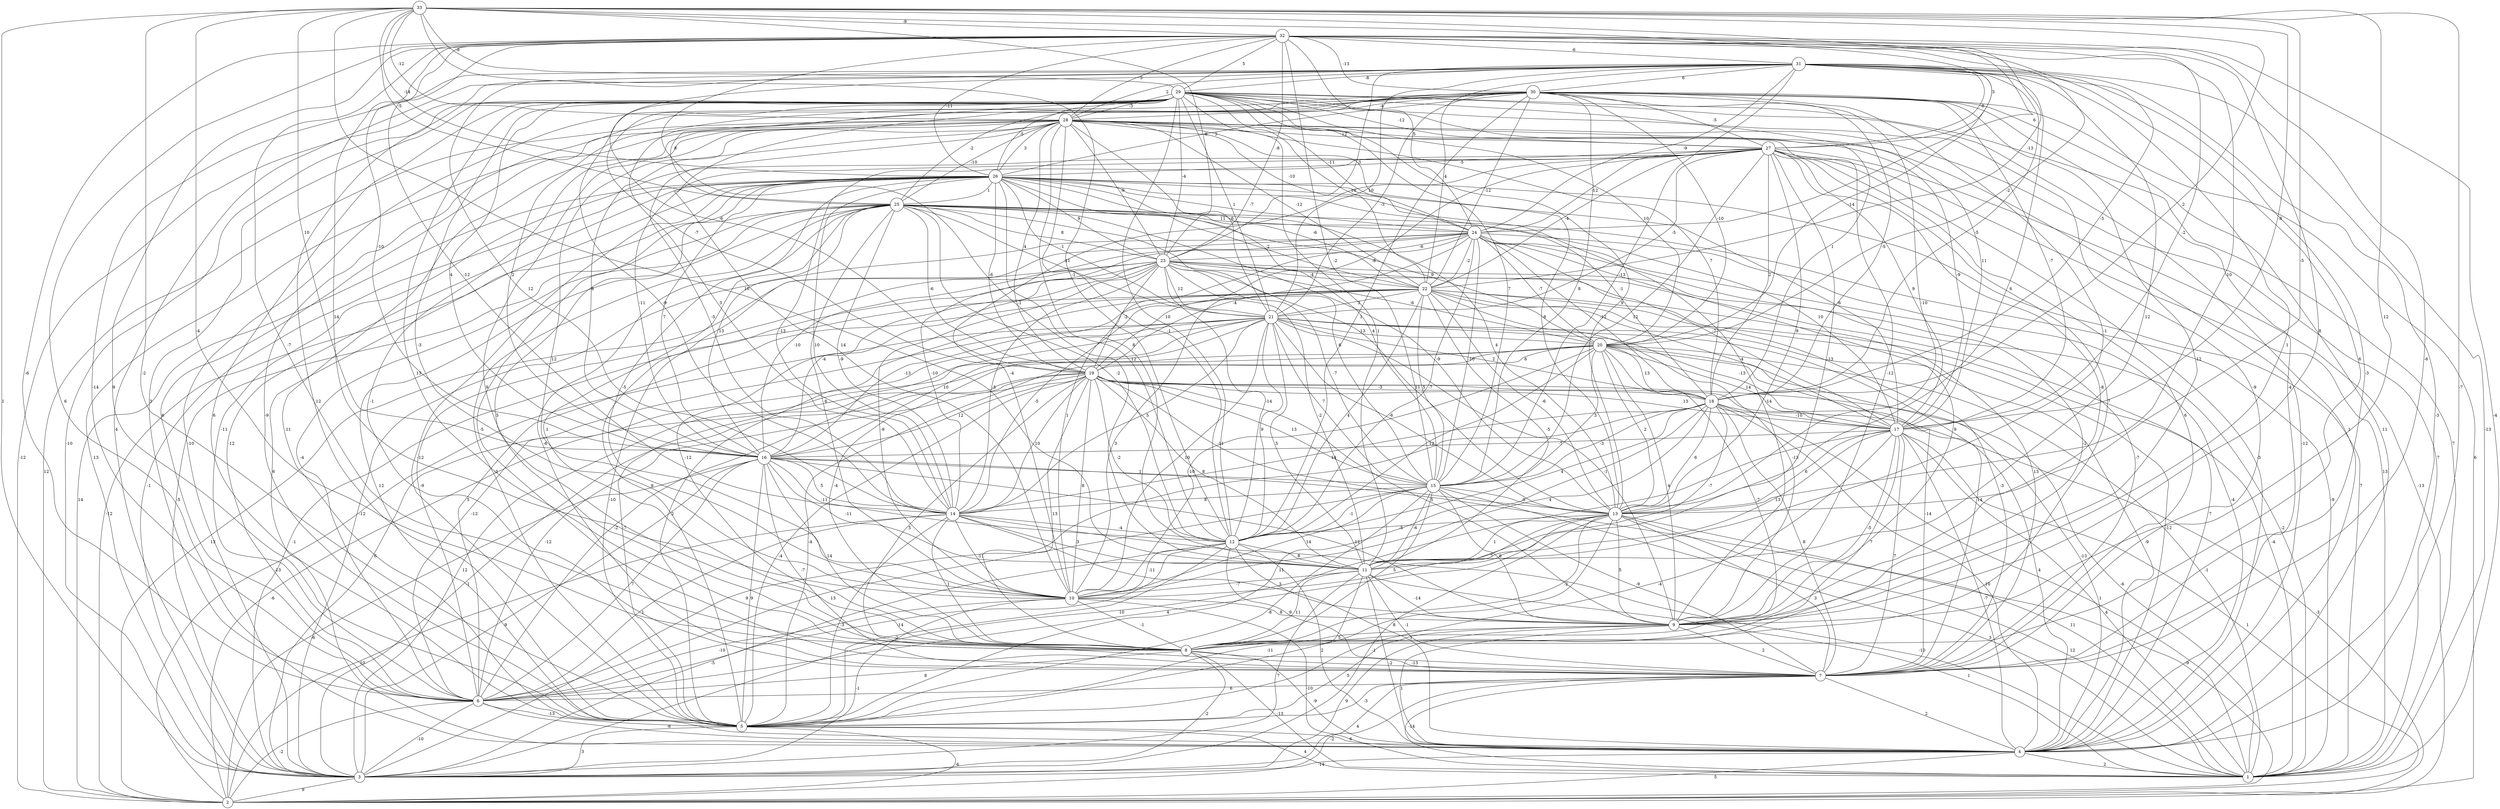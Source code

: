 graph { 
	 fontname="Helvetica,Arial,sans-serif" 
	 node [shape = circle]; 
	 33 -- 3 [label = "1"];
	 33 -- 4 [label = "-7"];
	 33 -- 5 [label = "-2"];
	 33 -- 8 [label = "-4"];
	 33 -- 9 [label = "12"];
	 33 -- 11 [label = "10"];
	 33 -- 12 [label = "-1"];
	 33 -- 13 [label = "-5"];
	 33 -- 16 [label = "10"];
	 33 -- 17 [label = "-8"];
	 33 -- 18 [label = "2"];
	 33 -- 22 [label = "-13"];
	 33 -- 23 [label = "-8"];
	 33 -- 24 [label = "6"];
	 33 -- 25 [label = "-5"];
	 33 -- 26 [label = "-14"];
	 33 -- 28 [label = "-12"];
	 33 -- 29 [label = "-8"];
	 33 -- 32 [label = "-9"];
	 32 -- 1 [label = "-4"];
	 32 -- 4 [label = "6"];
	 32 -- 5 [label = "9"];
	 32 -- 6 [label = "-6"];
	 32 -- 7 [label = "-6"];
	 32 -- 8 [label = "-7"];
	 32 -- 9 [label = "8"];
	 32 -- 10 [label = "14"];
	 32 -- 11 [label = "-1"];
	 32 -- 13 [label = "-10"];
	 32 -- 14 [label = "-12"];
	 32 -- 15 [label = "-2"];
	 32 -- 16 [label = "-10"];
	 32 -- 17 [label = "-2"];
	 32 -- 18 [label = "-3"];
	 32 -- 20 [label = "-2"];
	 32 -- 23 [label = "-8"];
	 32 -- 24 [label = "5"];
	 32 -- 26 [label = "-11"];
	 32 -- 27 [label = "3"];
	 32 -- 28 [label = "5"];
	 32 -- 29 [label = "5"];
	 32 -- 30 [label = "-13"];
	 32 -- 31 [label = "-6"];
	 31 -- 1 [label = "-13"];
	 31 -- 3 [label = "4"];
	 31 -- 4 [label = "-3"];
	 31 -- 5 [label = "12"];
	 31 -- 6 [label = "-14"];
	 31 -- 7 [label = "-3"];
	 31 -- 8 [label = "6"];
	 31 -- 9 [label = "1"];
	 31 -- 11 [label = "12"];
	 31 -- 13 [label = "6"];
	 31 -- 14 [label = "12"];
	 31 -- 15 [label = "-13"];
	 31 -- 18 [label = "-5"];
	 31 -- 19 [label = "-6"];
	 31 -- 20 [label = "-14"];
	 31 -- 21 [label = "10"];
	 31 -- 22 [label = "4"];
	 31 -- 23 [label = "-3"];
	 31 -- 24 [label = "-9"];
	 31 -- 27 [label = "-8"];
	 31 -- 28 [label = "2"];
	 31 -- 29 [label = "-8"];
	 31 -- 30 [label = "6"];
	 30 -- 2 [label = "6"];
	 30 -- 3 [label = "-10"];
	 30 -- 4 [label = "11"];
	 30 -- 5 [label = "-9"];
	 30 -- 7 [label = "-4"];
	 30 -- 9 [label = "12"];
	 30 -- 10 [label = "14"];
	 30 -- 11 [label = "-1"];
	 30 -- 12 [label = "1"];
	 30 -- 13 [label = "-10"];
	 30 -- 14 [label = "3"];
	 30 -- 15 [label = "8"];
	 30 -- 16 [label = "2"];
	 30 -- 17 [label = "-7"];
	 30 -- 18 [label = "-5"];
	 30 -- 20 [label = "-10"];
	 30 -- 21 [label = "-3"];
	 30 -- 22 [label = "-12"];
	 30 -- 25 [label = "-2"];
	 30 -- 26 [label = "3"];
	 30 -- 27 [label = "-5"];
	 30 -- 28 [label = "-4"];
	 29 -- 1 [label = "7"];
	 29 -- 2 [label = "-12"];
	 29 -- 3 [label = "-10"];
	 29 -- 4 [label = "1"];
	 29 -- 5 [label = "6"];
	 29 -- 6 [label = "3"];
	 29 -- 7 [label = "-9"];
	 29 -- 8 [label = "13"];
	 29 -- 10 [label = "-3"];
	 29 -- 11 [label = "1"];
	 29 -- 12 [label = "10"];
	 29 -- 13 [label = "9"];
	 29 -- 14 [label = "-9"];
	 29 -- 15 [label = "7"];
	 29 -- 16 [label = "4"];
	 29 -- 17 [label = "11"];
	 29 -- 18 [label = "1"];
	 29 -- 19 [label = "-7"];
	 29 -- 20 [label = "10"];
	 29 -- 21 [label = "1"];
	 29 -- 22 [label = "14"];
	 29 -- 23 [label = "-4"];
	 29 -- 24 [label = "-11"];
	 29 -- 25 [label = "8"];
	 29 -- 26 [label = "-5"];
	 29 -- 27 [label = "-12"];
	 29 -- 28 [label = "-3"];
	 28 -- 1 [label = "7"];
	 28 -- 2 [label = "12"];
	 28 -- 3 [label = "13"];
	 28 -- 4 [label = "-12"];
	 28 -- 5 [label = "11"];
	 28 -- 6 [label = "6"];
	 28 -- 7 [label = "-1"];
	 28 -- 8 [label = "9"];
	 28 -- 9 [label = "-12"];
	 28 -- 10 [label = "12"];
	 28 -- 11 [label = "8"];
	 28 -- 12 [label = "-1"];
	 28 -- 13 [label = "-8"];
	 28 -- 14 [label = "-5"];
	 28 -- 16 [label = "8"];
	 28 -- 17 [label = "-9"];
	 28 -- 18 [label = "7"];
	 28 -- 19 [label = "4"];
	 28 -- 21 [label = "6"];
	 28 -- 22 [label = "-12"];
	 28 -- 23 [label = "-9"];
	 28 -- 24 [label = "-10"];
	 28 -- 25 [label = "-10"];
	 28 -- 26 [label = "3"];
	 28 -- 27 [label = "12"];
	 27 -- 1 [label = "13"];
	 27 -- 2 [label = "-13"];
	 27 -- 4 [label = "-3"];
	 27 -- 6 [label = "-11"];
	 27 -- 7 [label = "6"];
	 27 -- 8 [label = "7"];
	 27 -- 9 [label = "-8"];
	 27 -- 10 [label = "-4"];
	 27 -- 11 [label = "-13"];
	 27 -- 13 [label = "9"];
	 27 -- 14 [label = "-13"];
	 27 -- 15 [label = "12"];
	 27 -- 16 [label = "-11"];
	 27 -- 17 [label = "9"];
	 27 -- 18 [label = "2"];
	 27 -- 19 [label = "-8"];
	 27 -- 21 [label = "-5"];
	 27 -- 22 [label = "-4"];
	 27 -- 24 [label = "-12"];
	 27 -- 26 [label = "-5"];
	 26 -- 1 [label = "7"];
	 26 -- 2 [label = "14"];
	 26 -- 3 [label = "-1"];
	 26 -- 4 [label = "6"];
	 26 -- 5 [label = "-12"];
	 26 -- 6 [label = "-12"];
	 26 -- 7 [label = "-5"];
	 26 -- 8 [label = "5"];
	 26 -- 9 [label = "-14"];
	 26 -- 10 [label = "-5"];
	 26 -- 12 [label = "12"];
	 26 -- 13 [label = "4"];
	 26 -- 14 [label = "10"];
	 26 -- 15 [label = "4"];
	 26 -- 16 [label = "7"];
	 26 -- 17 [label = "-6"];
	 26 -- 18 [label = "-1"];
	 26 -- 19 [label = "-6"];
	 26 -- 21 [label = "-1"];
	 26 -- 22 [label = "-6"];
	 26 -- 23 [label = "9"];
	 26 -- 24 [label = "-7"];
	 26 -- 25 [label = "1"];
	 25 -- 1 [label = "-9"];
	 25 -- 2 [label = "-12"];
	 25 -- 3 [label = "-5"];
	 25 -- 4 [label = "12"];
	 25 -- 5 [label = "-3"];
	 25 -- 6 [label = "-4"];
	 25 -- 7 [label = "-6"];
	 25 -- 8 [label = "1"];
	 25 -- 10 [label = "6"];
	 25 -- 12 [label = "-2"];
	 25 -- 13 [label = "-9"];
	 25 -- 14 [label = "-9"];
	 25 -- 15 [label = "6"];
	 25 -- 16 [label = "13"];
	 25 -- 17 [label = "10"];
	 25 -- 19 [label = "-6"];
	 25 -- 20 [label = "9"];
	 25 -- 21 [label = "-11"];
	 25 -- 22 [label = "-2"];
	 25 -- 23 [label = "8"];
	 25 -- 24 [label = "11"];
	 24 -- 3 [label = "-12"];
	 24 -- 4 [label = "-4"];
	 24 -- 5 [label = "9"];
	 24 -- 7 [label = "-7"];
	 24 -- 8 [label = "-2"];
	 24 -- 9 [label = "9"];
	 24 -- 10 [label = "1"];
	 24 -- 12 [label = "-7"];
	 24 -- 14 [label = "-10"];
	 24 -- 15 [label = "-10"];
	 24 -- 16 [label = "-10"];
	 24 -- 17 [label = "-7"];
	 24 -- 18 [label = "-12"];
	 24 -- 19 [label = "-4"];
	 24 -- 20 [label = "-7"];
	 24 -- 22 [label = "-2"];
	 24 -- 23 [label = "-6"];
	 23 -- 1 [label = "-2"];
	 23 -- 2 [label = "13"];
	 23 -- 4 [label = "7"];
	 23 -- 5 [label = "-10"];
	 23 -- 6 [label = "-9"];
	 23 -- 7 [label = "13"];
	 23 -- 8 [label = "-12"];
	 23 -- 10 [label = "-9"];
	 23 -- 11 [label = "-2"];
	 23 -- 12 [label = "-14"];
	 23 -- 13 [label = "11"];
	 23 -- 14 [label = "-5"];
	 23 -- 15 [label = "-7"];
	 23 -- 16 [label = "-4"];
	 23 -- 19 [label = "-2"];
	 23 -- 20 [label = "-6"];
	 23 -- 21 [label = "12"];
	 23 -- 22 [label = "-4"];
	 22 -- 1 [label = "-4"];
	 22 -- 3 [label = "-1"];
	 22 -- 4 [label = "-12"];
	 22 -- 5 [label = "2"];
	 22 -- 6 [label = "5"];
	 22 -- 7 [label = "-3"];
	 22 -- 9 [label = "-13"];
	 22 -- 10 [label = "3"];
	 22 -- 11 [label = "-5"];
	 22 -- 12 [label = "4"];
	 22 -- 13 [label = "-6"];
	 22 -- 14 [label = "-5"];
	 22 -- 15 [label = "5"];
	 22 -- 16 [label = "-13"];
	 22 -- 17 [label = "-4"];
	 22 -- 21 [label = "3"];
	 21 -- 2 [label = "-13"];
	 21 -- 3 [label = "6"];
	 21 -- 4 [label = "-9"];
	 21 -- 5 [label = "-7"];
	 21 -- 6 [label = "-12"];
	 21 -- 7 [label = "14"];
	 21 -- 8 [label = "-4"];
	 21 -- 9 [label = "-1"];
	 21 -- 10 [label = "10"];
	 21 -- 11 [label = "5"];
	 21 -- 12 [label = "9"];
	 21 -- 13 [label = "-6"];
	 21 -- 14 [label = "5"];
	 21 -- 15 [label = "7"];
	 21 -- 16 [label = "10"];
	 21 -- 17 [label = "-13"];
	 21 -- 18 [label = "2"];
	 21 -- 20 [label = "-13"];
	 20 -- 1 [label = "-1"];
	 20 -- 3 [label = "12"];
	 20 -- 4 [label = "-13"];
	 20 -- 5 [label = "-4"];
	 20 -- 6 [label = "-2"];
	 20 -- 7 [label = "-14"];
	 20 -- 8 [label = "-7"];
	 20 -- 9 [label = "4"];
	 20 -- 10 [label = "-10"];
	 20 -- 12 [label = "12"];
	 20 -- 13 [label = "2"];
	 20 -- 15 [label = "3"];
	 20 -- 17 [label = "14"];
	 20 -- 18 [label = "13"];
	 20 -- 19 [label = "6"];
	 19 -- 1 [label = "-6"];
	 19 -- 2 [label = "-6"];
	 19 -- 3 [label = "-1"];
	 19 -- 4 [label = "4"];
	 19 -- 5 [label = "-4"];
	 19 -- 6 [label = "-12"];
	 19 -- 7 [label = "5"];
	 19 -- 8 [label = "13"];
	 19 -- 9 [label = "5"];
	 19 -- 10 [label = "8"];
	 19 -- 11 [label = "8"];
	 19 -- 12 [label = "-2"];
	 19 -- 13 [label = "-11"];
	 19 -- 14 [label = "10"];
	 19 -- 15 [label = "13"];
	 19 -- 16 [label = "12"];
	 19 -- 17 [label = "13"];
	 19 -- 18 [label = "-3"];
	 18 -- 1 [label = "1"];
	 18 -- 2 [label = "-3"];
	 18 -- 3 [label = "9"];
	 18 -- 4 [label = "10"];
	 18 -- 5 [label = "11"];
	 18 -- 7 [label = "8"];
	 18 -- 10 [label = "4"];
	 18 -- 11 [label = "-7"];
	 18 -- 12 [label = "4"];
	 18 -- 13 [label = "6"];
	 18 -- 14 [label = "14"];
	 18 -- 15 [label = "-3"];
	 18 -- 17 [label = "-10"];
	 17 -- 1 [label = "4"];
	 17 -- 2 [label = "1"];
	 17 -- 3 [label = "10"];
	 17 -- 4 [label = "-7"];
	 17 -- 5 [label = "-4"];
	 17 -- 7 [label = "7"];
	 17 -- 8 [label = "7"];
	 17 -- 9 [label = "-5"];
	 17 -- 11 [label = "13"];
	 17 -- 13 [label = "6"];
	 17 -- 16 [label = "-7"];
	 16 -- 1 [label = "11"];
	 16 -- 2 [label = "-6"];
	 16 -- 3 [label = "9"];
	 16 -- 5 [label = "9"];
	 16 -- 6 [label = "7"];
	 16 -- 7 [label = "-7"];
	 16 -- 8 [label = "14"];
	 16 -- 9 [label = "12"];
	 16 -- 11 [label = "-11"];
	 16 -- 12 [label = "-11"];
	 16 -- 14 [label = "5"];
	 16 -- 15 [label = "1"];
	 15 -- 1 [label = "3"];
	 15 -- 5 [label = "-8"];
	 15 -- 6 [label = "13"];
	 15 -- 7 [label = "-9"];
	 15 -- 8 [label = "5"];
	 15 -- 9 [label = "8"];
	 15 -- 10 [label = "14"];
	 15 -- 11 [label = "-6"];
	 15 -- 12 [label = "-1"];
	 15 -- 13 [label = "-8"];
	 15 -- 14 [label = "8"];
	 14 -- 1 [label = "-10"];
	 14 -- 2 [label = "10"];
	 14 -- 4 [label = "1"];
	 14 -- 5 [label = "-3"];
	 14 -- 6 [label = "1"];
	 14 -- 8 [label = "1"];
	 14 -- 10 [label = "-11"];
	 14 -- 11 [label = "3"];
	 14 -- 12 [label = "-4"];
	 13 -- 1 [label = "12"];
	 13 -- 2 [label = "-9"];
	 13 -- 3 [label = "-1"];
	 13 -- 5 [label = "8"];
	 13 -- 6 [label = "4"];
	 13 -- 7 [label = "3"];
	 13 -- 8 [label = "-2"];
	 13 -- 9 [label = "5"];
	 13 -- 10 [label = "7"];
	 13 -- 11 [label = "1"];
	 13 -- 12 [label = "-5"];
	 12 -- 3 [label = "-5"];
	 12 -- 4 [label = "2"];
	 12 -- 5 [label = "-2"];
	 12 -- 6 [label = "-14"];
	 12 -- 7 [label = "9"];
	 12 -- 9 [label = "3"];
	 12 -- 10 [label = "-11"];
	 12 -- 11 [label = "8"];
	 11 -- 1 [label = "1"];
	 11 -- 3 [label = "7"];
	 11 -- 4 [label = "-2"];
	 11 -- 5 [label = "-11"];
	 11 -- 7 [label = "-1"];
	 11 -- 8 [label = "11"];
	 11 -- 9 [label = "-14"];
	 11 -- 10 [label = "-7"];
	 10 -- 1 [label = "-10"];
	 10 -- 3 [label = "-1"];
	 10 -- 6 [label = "-10"];
	 10 -- 8 [label = "-1"];
	 10 -- 9 [label = "8"];
	 9 -- 3 [label = "9"];
	 9 -- 4 [label = "1"];
	 9 -- 5 [label = "5"];
	 9 -- 7 [label = "2"];
	 9 -- 8 [label = "5"];
	 8 -- 1 [label = "-13"];
	 8 -- 3 [label = "-2"];
	 8 -- 4 [label = "-9"];
	 8 -- 6 [label = "8"];
	 8 -- 7 [label = "-13"];
	 7 -- 1 [label = "-14"];
	 7 -- 2 [label = "-2"];
	 7 -- 3 [label = "4"];
	 7 -- 4 [label = "2"];
	 7 -- 5 [label = "-3"];
	 7 -- 6 [label = "6"];
	 6 -- 2 [label = "-2"];
	 6 -- 3 [label = "-10"];
	 6 -- 4 [label = "-8"];
	 6 -- 5 [label = "-13"];
	 5 -- 1 [label = "4"];
	 5 -- 2 [label = "-6"];
	 5 -- 3 [label = "3"];
	 5 -- 4 [label = "6"];
	 4 -- 1 [label = "2"];
	 4 -- 2 [label = "5"];
	 4 -- 3 [label = "-14"];
	 3 -- 2 [label = "9"];
	 1;
	 2;
	 3;
	 4;
	 5;
	 6;
	 7;
	 8;
	 9;
	 10;
	 11;
	 12;
	 13;
	 14;
	 15;
	 16;
	 17;
	 18;
	 19;
	 20;
	 21;
	 22;
	 23;
	 24;
	 25;
	 26;
	 27;
	 28;
	 29;
	 30;
	 31;
	 32;
	 33;
}
